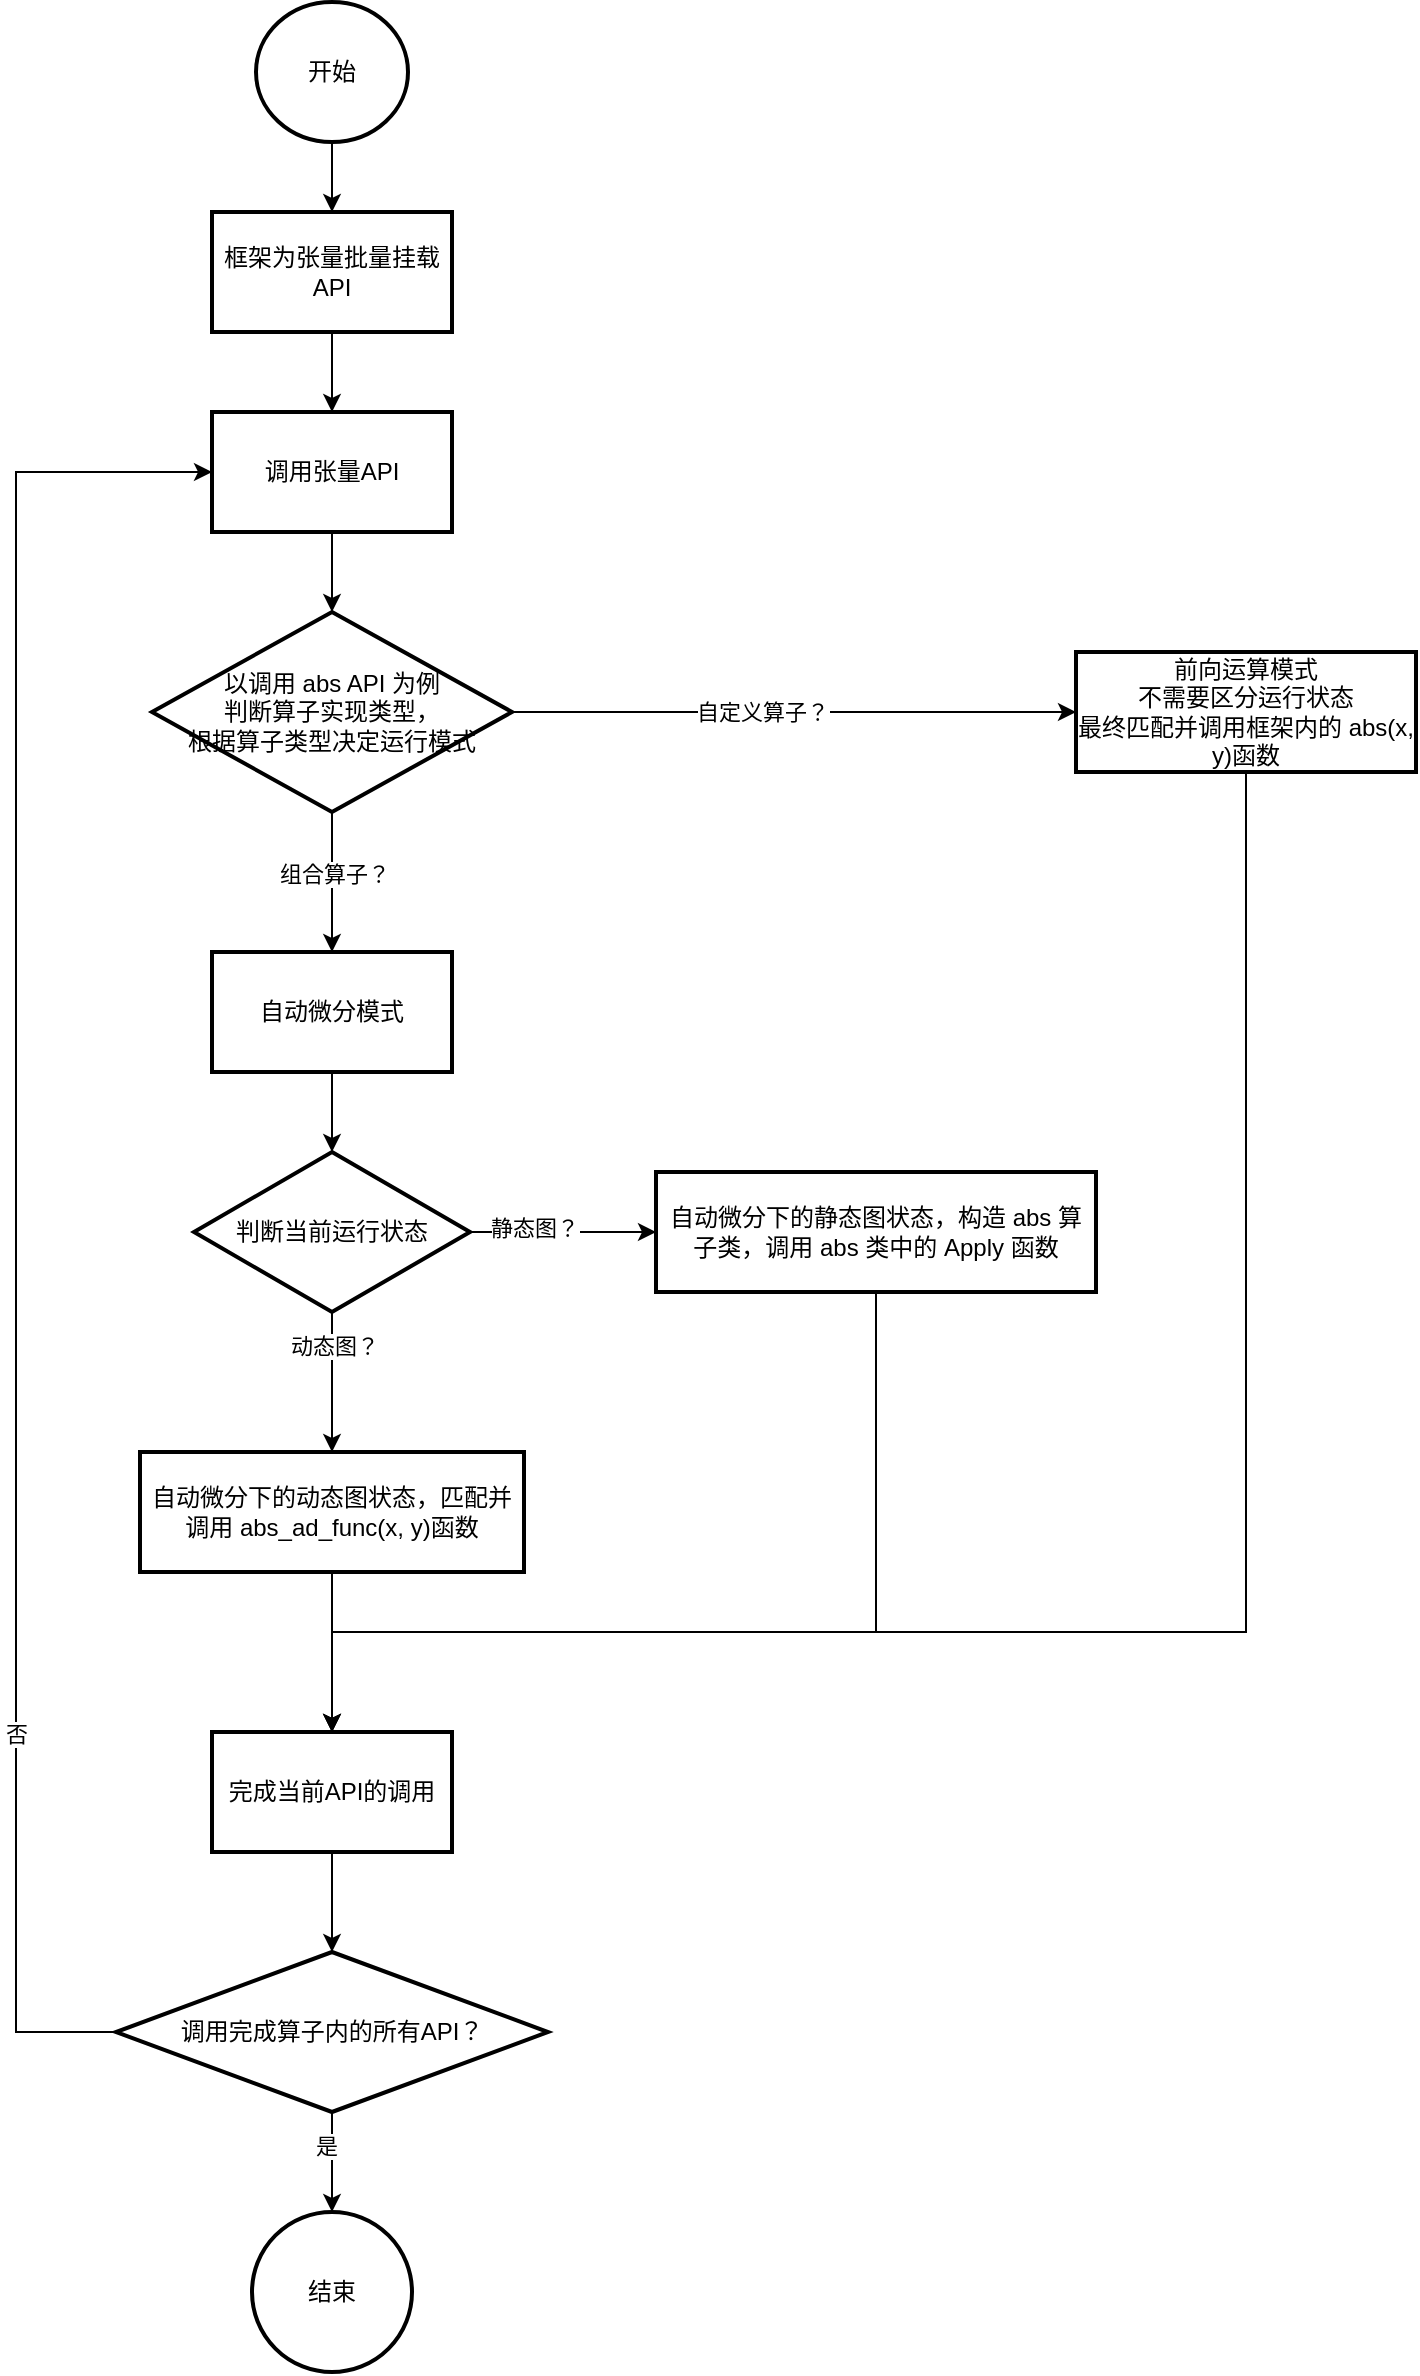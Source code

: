 <mxfile version="21.2.1" type="github">
  <diagram id="C5RBs43oDa-KdzZeNtuy" name="Page-1">
    <mxGraphModel dx="1122" dy="598" grid="1" gridSize="10" guides="1" tooltips="1" connect="1" arrows="1" fold="1" page="1" pageScale="1" pageWidth="827" pageHeight="1169" math="0" shadow="0">
      <root>
        <mxCell id="WIyWlLk6GJQsqaUBKTNV-0" />
        <mxCell id="WIyWlLk6GJQsqaUBKTNV-1" parent="WIyWlLk6GJQsqaUBKTNV-0" />
        <mxCell id="6A_zgCMAa2eM95Z4ZsYA-16" value="" style="edgeStyle=orthogonalEdgeStyle;rounded=0;orthogonalLoop=1;jettySize=auto;html=1;" parent="WIyWlLk6GJQsqaUBKTNV-1" source="6A_zgCMAa2eM95Z4ZsYA-14" target="6A_zgCMAa2eM95Z4ZsYA-15" edge="1">
          <mxGeometry relative="1" as="geometry" />
        </mxCell>
        <mxCell id="6A_zgCMAa2eM95Z4ZsYA-14" value="开始" style="strokeWidth=2;html=1;shape=mxgraph.flowchart.start_2;whiteSpace=wrap;" parent="WIyWlLk6GJQsqaUBKTNV-1" vertex="1">
          <mxGeometry x="490" y="55" width="76" height="70" as="geometry" />
        </mxCell>
        <mxCell id="6A_zgCMAa2eM95Z4ZsYA-18" value="" style="edgeStyle=orthogonalEdgeStyle;rounded=0;orthogonalLoop=1;jettySize=auto;html=1;" parent="WIyWlLk6GJQsqaUBKTNV-1" source="6A_zgCMAa2eM95Z4ZsYA-15" target="6A_zgCMAa2eM95Z4ZsYA-17" edge="1">
          <mxGeometry relative="1" as="geometry" />
        </mxCell>
        <mxCell id="6A_zgCMAa2eM95Z4ZsYA-15" value="框架为张量批量挂载 API" style="whiteSpace=wrap;html=1;strokeWidth=2;" parent="WIyWlLk6GJQsqaUBKTNV-1" vertex="1">
          <mxGeometry x="468" y="160" width="120" height="60" as="geometry" />
        </mxCell>
        <mxCell id="6A_zgCMAa2eM95Z4ZsYA-20" value="" style="edgeStyle=orthogonalEdgeStyle;rounded=0;orthogonalLoop=1;jettySize=auto;html=1;" parent="WIyWlLk6GJQsqaUBKTNV-1" source="6A_zgCMAa2eM95Z4ZsYA-17" target="6A_zgCMAa2eM95Z4ZsYA-19" edge="1">
          <mxGeometry relative="1" as="geometry" />
        </mxCell>
        <mxCell id="6A_zgCMAa2eM95Z4ZsYA-17" value="调用张量API" style="whiteSpace=wrap;html=1;strokeWidth=2;" parent="WIyWlLk6GJQsqaUBKTNV-1" vertex="1">
          <mxGeometry x="468" y="260" width="120" height="60" as="geometry" />
        </mxCell>
        <mxCell id="6A_zgCMAa2eM95Z4ZsYA-22" value="" style="edgeStyle=orthogonalEdgeStyle;rounded=0;orthogonalLoop=1;jettySize=auto;html=1;" parent="WIyWlLk6GJQsqaUBKTNV-1" source="6A_zgCMAa2eM95Z4ZsYA-19" target="6A_zgCMAa2eM95Z4ZsYA-21" edge="1">
          <mxGeometry relative="1" as="geometry" />
        </mxCell>
        <mxCell id="6A_zgCMAa2eM95Z4ZsYA-23" value="自定义算子？" style="edgeLabel;html=1;align=center;verticalAlign=middle;resizable=0;points=[];" parent="6A_zgCMAa2eM95Z4ZsYA-22" vertex="1" connectable="0">
          <mxGeometry x="-0.118" y="1" relative="1" as="geometry">
            <mxPoint y="1" as="offset" />
          </mxGeometry>
        </mxCell>
        <mxCell id="6A_zgCMAa2eM95Z4ZsYA-25" value="" style="edgeStyle=orthogonalEdgeStyle;rounded=0;orthogonalLoop=1;jettySize=auto;html=1;" parent="WIyWlLk6GJQsqaUBKTNV-1" source="6A_zgCMAa2eM95Z4ZsYA-19" target="6A_zgCMAa2eM95Z4ZsYA-24" edge="1">
          <mxGeometry relative="1" as="geometry" />
        </mxCell>
        <mxCell id="6A_zgCMAa2eM95Z4ZsYA-26" value="组合算子？" style="edgeLabel;html=1;align=center;verticalAlign=middle;resizable=0;points=[];" parent="6A_zgCMAa2eM95Z4ZsYA-25" vertex="1" connectable="0">
          <mxGeometry x="-0.114" y="1" relative="1" as="geometry">
            <mxPoint as="offset" />
          </mxGeometry>
        </mxCell>
        <mxCell id="6A_zgCMAa2eM95Z4ZsYA-19" value="以调用 abs API 为例&lt;br&gt;判断算子实现类型，&lt;br&gt;根据算子类型决定运行模式" style="rhombus;whiteSpace=wrap;html=1;strokeWidth=2;" parent="WIyWlLk6GJQsqaUBKTNV-1" vertex="1">
          <mxGeometry x="438" y="360" width="180" height="100" as="geometry" />
        </mxCell>
        <mxCell id="6A_zgCMAa2eM95Z4ZsYA-39" style="edgeStyle=orthogonalEdgeStyle;rounded=0;orthogonalLoop=1;jettySize=auto;html=1;exitX=0.5;exitY=1;exitDx=0;exitDy=0;entryX=0.5;entryY=0;entryDx=0;entryDy=0;" parent="WIyWlLk6GJQsqaUBKTNV-1" source="6A_zgCMAa2eM95Z4ZsYA-21" target="6A_zgCMAa2eM95Z4ZsYA-35" edge="1">
          <mxGeometry relative="1" as="geometry">
            <Array as="points">
              <mxPoint x="985" y="870" />
              <mxPoint x="528" y="870" />
            </Array>
          </mxGeometry>
        </mxCell>
        <mxCell id="6A_zgCMAa2eM95Z4ZsYA-21" value="前向运算模式&lt;br&gt;不需要区分运行状态&lt;br&gt;最终匹配并调用框架内的 abs(x, y)函数" style="whiteSpace=wrap;html=1;strokeWidth=2;" parent="WIyWlLk6GJQsqaUBKTNV-1" vertex="1">
          <mxGeometry x="900" y="380" width="170" height="60" as="geometry" />
        </mxCell>
        <mxCell id="6A_zgCMAa2eM95Z4ZsYA-28" value="" style="edgeStyle=orthogonalEdgeStyle;rounded=0;orthogonalLoop=1;jettySize=auto;html=1;" parent="WIyWlLk6GJQsqaUBKTNV-1" source="6A_zgCMAa2eM95Z4ZsYA-24" target="6A_zgCMAa2eM95Z4ZsYA-27" edge="1">
          <mxGeometry relative="1" as="geometry" />
        </mxCell>
        <mxCell id="6A_zgCMAa2eM95Z4ZsYA-24" value="自动微分模式" style="whiteSpace=wrap;html=1;strokeWidth=2;" parent="WIyWlLk6GJQsqaUBKTNV-1" vertex="1">
          <mxGeometry x="468" y="530" width="120" height="60" as="geometry" />
        </mxCell>
        <mxCell id="6A_zgCMAa2eM95Z4ZsYA-30" value="" style="edgeStyle=orthogonalEdgeStyle;rounded=0;orthogonalLoop=1;jettySize=auto;html=1;" parent="WIyWlLk6GJQsqaUBKTNV-1" source="6A_zgCMAa2eM95Z4ZsYA-27" target="6A_zgCMAa2eM95Z4ZsYA-29" edge="1">
          <mxGeometry relative="1" as="geometry" />
        </mxCell>
        <mxCell id="6A_zgCMAa2eM95Z4ZsYA-31" value="动态图？" style="edgeLabel;html=1;align=center;verticalAlign=middle;resizable=0;points=[];" parent="6A_zgCMAa2eM95Z4ZsYA-30" vertex="1" connectable="0">
          <mxGeometry x="-0.511" y="1" relative="1" as="geometry">
            <mxPoint as="offset" />
          </mxGeometry>
        </mxCell>
        <mxCell id="6A_zgCMAa2eM95Z4ZsYA-33" value="" style="edgeStyle=orthogonalEdgeStyle;rounded=0;orthogonalLoop=1;jettySize=auto;html=1;" parent="WIyWlLk6GJQsqaUBKTNV-1" source="6A_zgCMAa2eM95Z4ZsYA-27" target="6A_zgCMAa2eM95Z4ZsYA-32" edge="1">
          <mxGeometry relative="1" as="geometry" />
        </mxCell>
        <mxCell id="6A_zgCMAa2eM95Z4ZsYA-34" value="静态图？" style="edgeLabel;html=1;align=center;verticalAlign=middle;resizable=0;points=[];" parent="6A_zgCMAa2eM95Z4ZsYA-33" vertex="1" connectable="0">
          <mxGeometry x="-0.315" y="3" relative="1" as="geometry">
            <mxPoint y="1" as="offset" />
          </mxGeometry>
        </mxCell>
        <mxCell id="6A_zgCMAa2eM95Z4ZsYA-27" value="判断当前运行状态" style="rhombus;whiteSpace=wrap;html=1;strokeWidth=2;" parent="WIyWlLk6GJQsqaUBKTNV-1" vertex="1">
          <mxGeometry x="459" y="630" width="138" height="80" as="geometry" />
        </mxCell>
        <mxCell id="6A_zgCMAa2eM95Z4ZsYA-36" value="" style="edgeStyle=orthogonalEdgeStyle;rounded=0;orthogonalLoop=1;jettySize=auto;html=1;" parent="WIyWlLk6GJQsqaUBKTNV-1" source="6A_zgCMAa2eM95Z4ZsYA-29" target="6A_zgCMAa2eM95Z4ZsYA-35" edge="1">
          <mxGeometry relative="1" as="geometry" />
        </mxCell>
        <mxCell id="6A_zgCMAa2eM95Z4ZsYA-29" value="自动微分下的动态图状态，匹配并调用 abs_ad_func(x, y)函数" style="whiteSpace=wrap;html=1;strokeWidth=2;" parent="WIyWlLk6GJQsqaUBKTNV-1" vertex="1">
          <mxGeometry x="432" y="780" width="192" height="60" as="geometry" />
        </mxCell>
        <mxCell id="6A_zgCMAa2eM95Z4ZsYA-38" style="edgeStyle=orthogonalEdgeStyle;rounded=0;orthogonalLoop=1;jettySize=auto;html=1;exitX=0.5;exitY=1;exitDx=0;exitDy=0;entryX=0.5;entryY=0;entryDx=0;entryDy=0;" parent="WIyWlLk6GJQsqaUBKTNV-1" source="6A_zgCMAa2eM95Z4ZsYA-32" target="6A_zgCMAa2eM95Z4ZsYA-35" edge="1">
          <mxGeometry relative="1" as="geometry">
            <Array as="points">
              <mxPoint x="800" y="870" />
              <mxPoint x="528" y="870" />
            </Array>
          </mxGeometry>
        </mxCell>
        <mxCell id="6A_zgCMAa2eM95Z4ZsYA-32" value="自动微分下的静态图状态，构造 abs 算子类，调用 abs 类中的 Apply 函数" style="whiteSpace=wrap;html=1;strokeWidth=2;" parent="WIyWlLk6GJQsqaUBKTNV-1" vertex="1">
          <mxGeometry x="690" y="640" width="220" height="60" as="geometry" />
        </mxCell>
        <mxCell id="6A_zgCMAa2eM95Z4ZsYA-41" value="" style="edgeStyle=orthogonalEdgeStyle;rounded=0;orthogonalLoop=1;jettySize=auto;html=1;" parent="WIyWlLk6GJQsqaUBKTNV-1" source="6A_zgCMAa2eM95Z4ZsYA-35" target="6A_zgCMAa2eM95Z4ZsYA-40" edge="1">
          <mxGeometry relative="1" as="geometry" />
        </mxCell>
        <mxCell id="6A_zgCMAa2eM95Z4ZsYA-35" value="完成当前API的调用" style="whiteSpace=wrap;html=1;strokeWidth=2;" parent="WIyWlLk6GJQsqaUBKTNV-1" vertex="1">
          <mxGeometry x="468" y="920" width="120" height="60" as="geometry" />
        </mxCell>
        <mxCell id="6A_zgCMAa2eM95Z4ZsYA-42" style="edgeStyle=orthogonalEdgeStyle;rounded=0;orthogonalLoop=1;jettySize=auto;html=1;exitX=0;exitY=0.5;exitDx=0;exitDy=0;entryX=0;entryY=0.5;entryDx=0;entryDy=0;" parent="WIyWlLk6GJQsqaUBKTNV-1" source="6A_zgCMAa2eM95Z4ZsYA-40" target="6A_zgCMAa2eM95Z4ZsYA-17" edge="1">
          <mxGeometry relative="1" as="geometry">
            <Array as="points">
              <mxPoint x="370" y="1070" />
              <mxPoint x="370" y="290" />
            </Array>
          </mxGeometry>
        </mxCell>
        <mxCell id="6A_zgCMAa2eM95Z4ZsYA-43" value="否" style="edgeLabel;html=1;align=center;verticalAlign=middle;resizable=0;points=[];" parent="6A_zgCMAa2eM95Z4ZsYA-42" vertex="1" connectable="0">
          <mxGeometry x="-0.571" relative="1" as="geometry">
            <mxPoint as="offset" />
          </mxGeometry>
        </mxCell>
        <mxCell id="6A_zgCMAa2eM95Z4ZsYA-45" value="" style="edgeStyle=orthogonalEdgeStyle;rounded=0;orthogonalLoop=1;jettySize=auto;html=1;" parent="WIyWlLk6GJQsqaUBKTNV-1" source="6A_zgCMAa2eM95Z4ZsYA-40" target="6A_zgCMAa2eM95Z4ZsYA-44" edge="1">
          <mxGeometry relative="1" as="geometry" />
        </mxCell>
        <mxCell id="6A_zgCMAa2eM95Z4ZsYA-46" value="是" style="edgeLabel;html=1;align=center;verticalAlign=middle;resizable=0;points=[];" parent="6A_zgCMAa2eM95Z4ZsYA-45" vertex="1" connectable="0">
          <mxGeometry x="-0.35" y="-3" relative="1" as="geometry">
            <mxPoint as="offset" />
          </mxGeometry>
        </mxCell>
        <mxCell id="6A_zgCMAa2eM95Z4ZsYA-40" value="调用完成算子内的所有API？" style="rhombus;whiteSpace=wrap;html=1;strokeWidth=2;" parent="WIyWlLk6GJQsqaUBKTNV-1" vertex="1">
          <mxGeometry x="420" y="1030" width="216" height="80" as="geometry" />
        </mxCell>
        <mxCell id="6A_zgCMAa2eM95Z4ZsYA-44" value="结束" style="ellipse;whiteSpace=wrap;html=1;strokeWidth=2;" parent="WIyWlLk6GJQsqaUBKTNV-1" vertex="1">
          <mxGeometry x="488" y="1160" width="80" height="80" as="geometry" />
        </mxCell>
      </root>
    </mxGraphModel>
  </diagram>
</mxfile>
